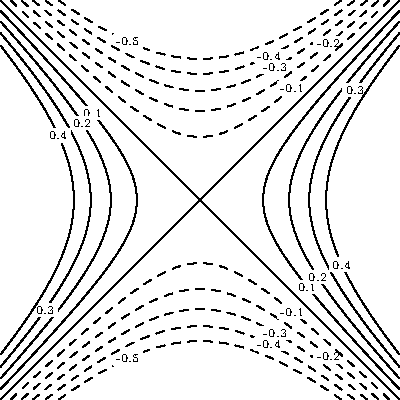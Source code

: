 import contour;
import stats;
size(200);

real f(real x, real y) {return x^2-y^2;}
int n=10;
real[] c = new real[n];
for(int i=0; i < n; ++i) c[i]=(i-n/2)/n;

pen[] p=sequence(new pen(int i) {
    return (c[i] >= 0 ? solid : dashed)+fontsize(6);
  },n);

Label[] Labels=sequence(new Label(int i) {
    return Label(c[i] != 0 ? (string) c[i] : "",Relative(unitrand()),(0,0),
		 UnFill(1bp));
  },n);


draw(Labels,contour(f,(-1,-1),(1,1),c,50),p);

